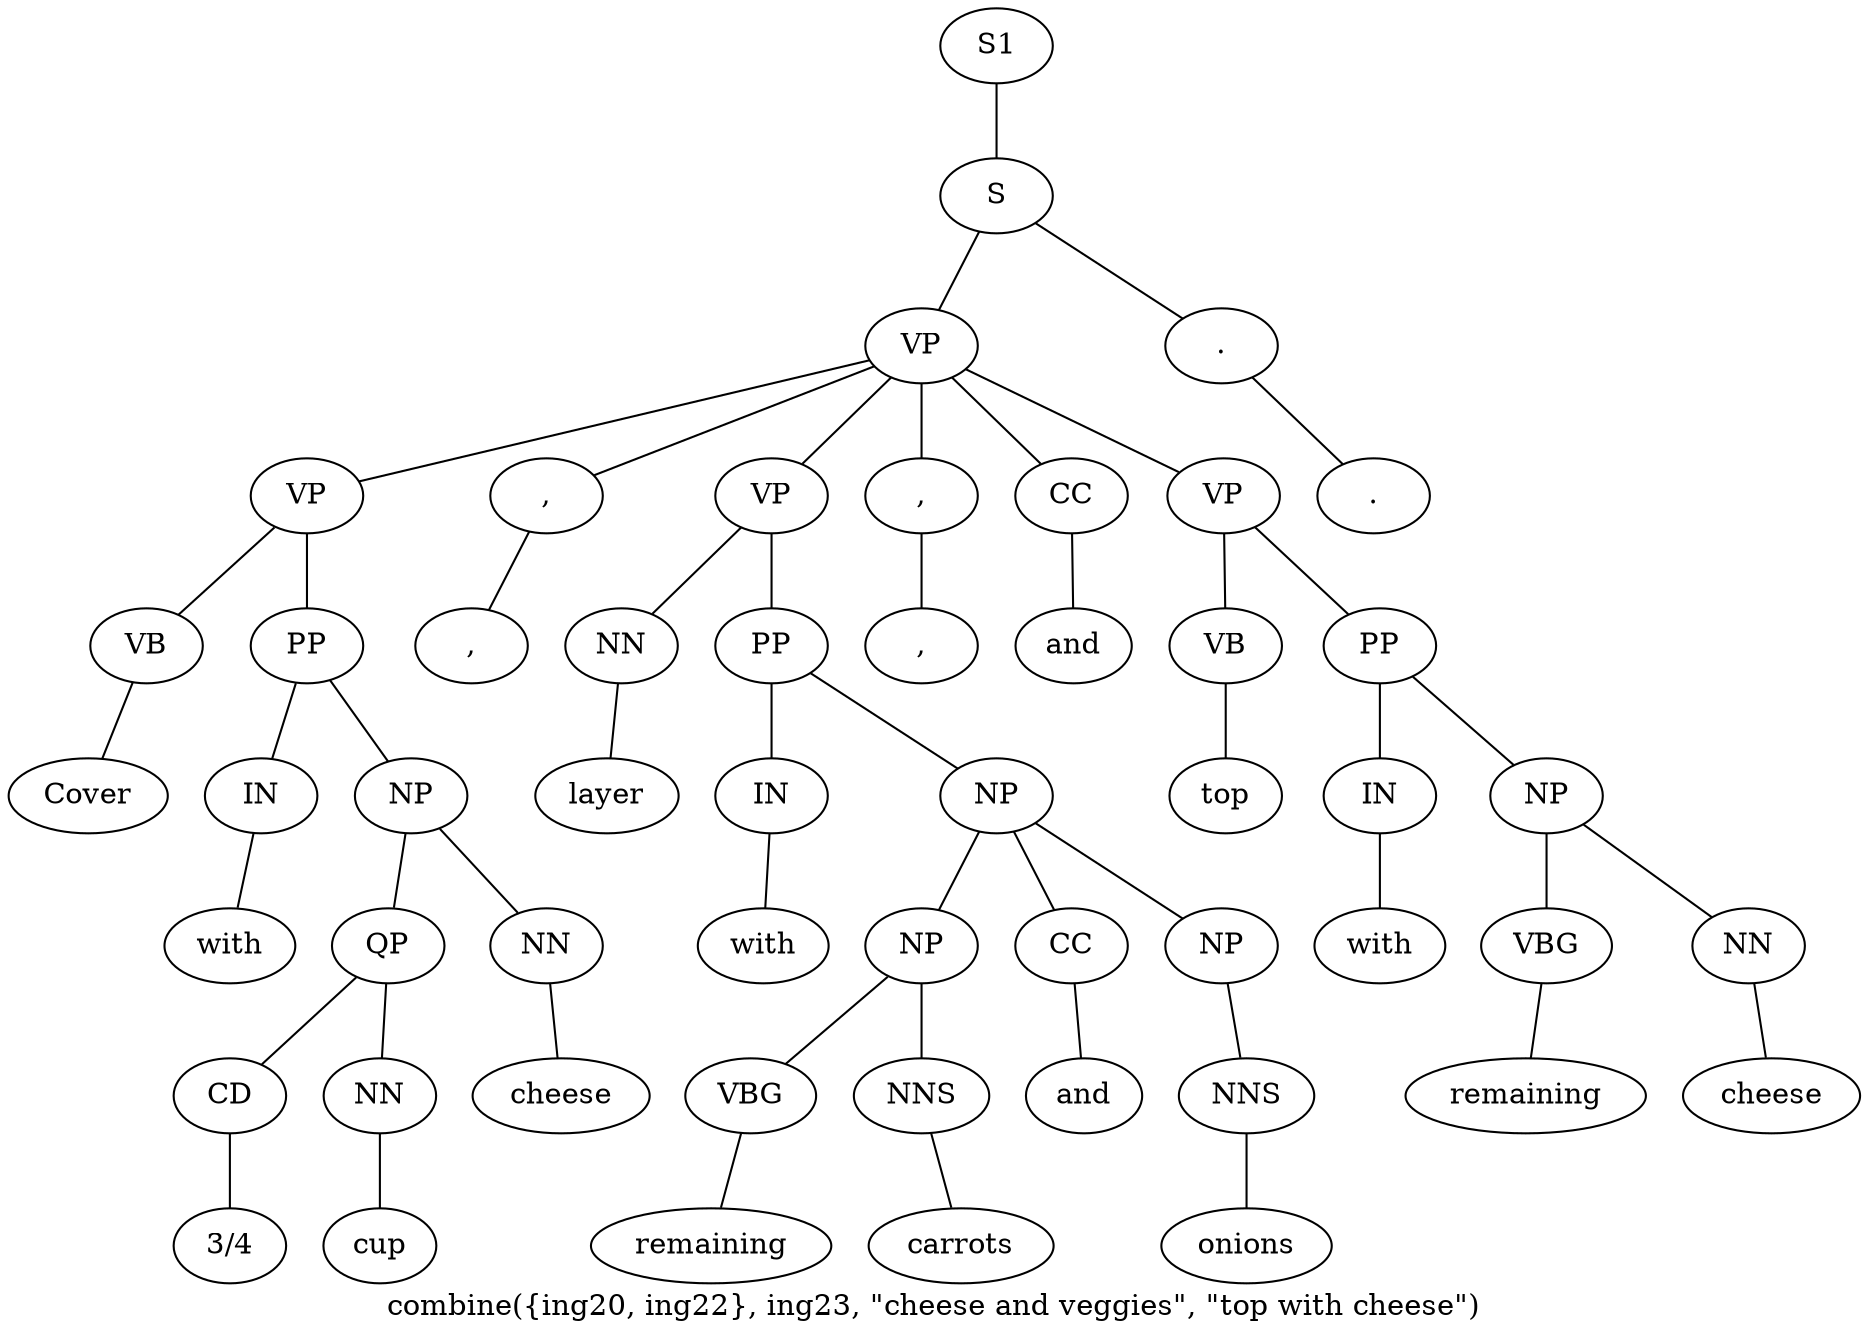 graph SyntaxGraph {
	label = "combine({ing20, ing22}, ing23, \"cheese and veggies\", \"top with cheese\")";
	Node0 [label="S1"];
	Node1 [label="S"];
	Node2 [label="VP"];
	Node3 [label="VP"];
	Node4 [label="VB"];
	Node5 [label="Cover"];
	Node6 [label="PP"];
	Node7 [label="IN"];
	Node8 [label="with"];
	Node9 [label="NP"];
	Node10 [label="QP"];
	Node11 [label="CD"];
	Node12 [label="3/4"];
	Node13 [label="NN"];
	Node14 [label="cup"];
	Node15 [label="NN"];
	Node16 [label="cheese"];
	Node17 [label=","];
	Node18 [label=","];
	Node19 [label="VP"];
	Node20 [label="NN"];
	Node21 [label="layer"];
	Node22 [label="PP"];
	Node23 [label="IN"];
	Node24 [label="with"];
	Node25 [label="NP"];
	Node26 [label="NP"];
	Node27 [label="VBG"];
	Node28 [label="remaining"];
	Node29 [label="NNS"];
	Node30 [label="carrots"];
	Node31 [label="CC"];
	Node32 [label="and"];
	Node33 [label="NP"];
	Node34 [label="NNS"];
	Node35 [label="onions"];
	Node36 [label=","];
	Node37 [label=","];
	Node38 [label="CC"];
	Node39 [label="and"];
	Node40 [label="VP"];
	Node41 [label="VB"];
	Node42 [label="top"];
	Node43 [label="PP"];
	Node44 [label="IN"];
	Node45 [label="with"];
	Node46 [label="NP"];
	Node47 [label="VBG"];
	Node48 [label="remaining"];
	Node49 [label="NN"];
	Node50 [label="cheese"];
	Node51 [label="."];
	Node52 [label="."];

	Node0 -- Node1;
	Node1 -- Node2;
	Node1 -- Node51;
	Node2 -- Node3;
	Node2 -- Node17;
	Node2 -- Node19;
	Node2 -- Node36;
	Node2 -- Node38;
	Node2 -- Node40;
	Node3 -- Node4;
	Node3 -- Node6;
	Node4 -- Node5;
	Node6 -- Node7;
	Node6 -- Node9;
	Node7 -- Node8;
	Node9 -- Node10;
	Node9 -- Node15;
	Node10 -- Node11;
	Node10 -- Node13;
	Node11 -- Node12;
	Node13 -- Node14;
	Node15 -- Node16;
	Node17 -- Node18;
	Node19 -- Node20;
	Node19 -- Node22;
	Node20 -- Node21;
	Node22 -- Node23;
	Node22 -- Node25;
	Node23 -- Node24;
	Node25 -- Node26;
	Node25 -- Node31;
	Node25 -- Node33;
	Node26 -- Node27;
	Node26 -- Node29;
	Node27 -- Node28;
	Node29 -- Node30;
	Node31 -- Node32;
	Node33 -- Node34;
	Node34 -- Node35;
	Node36 -- Node37;
	Node38 -- Node39;
	Node40 -- Node41;
	Node40 -- Node43;
	Node41 -- Node42;
	Node43 -- Node44;
	Node43 -- Node46;
	Node44 -- Node45;
	Node46 -- Node47;
	Node46 -- Node49;
	Node47 -- Node48;
	Node49 -- Node50;
	Node51 -- Node52;
}